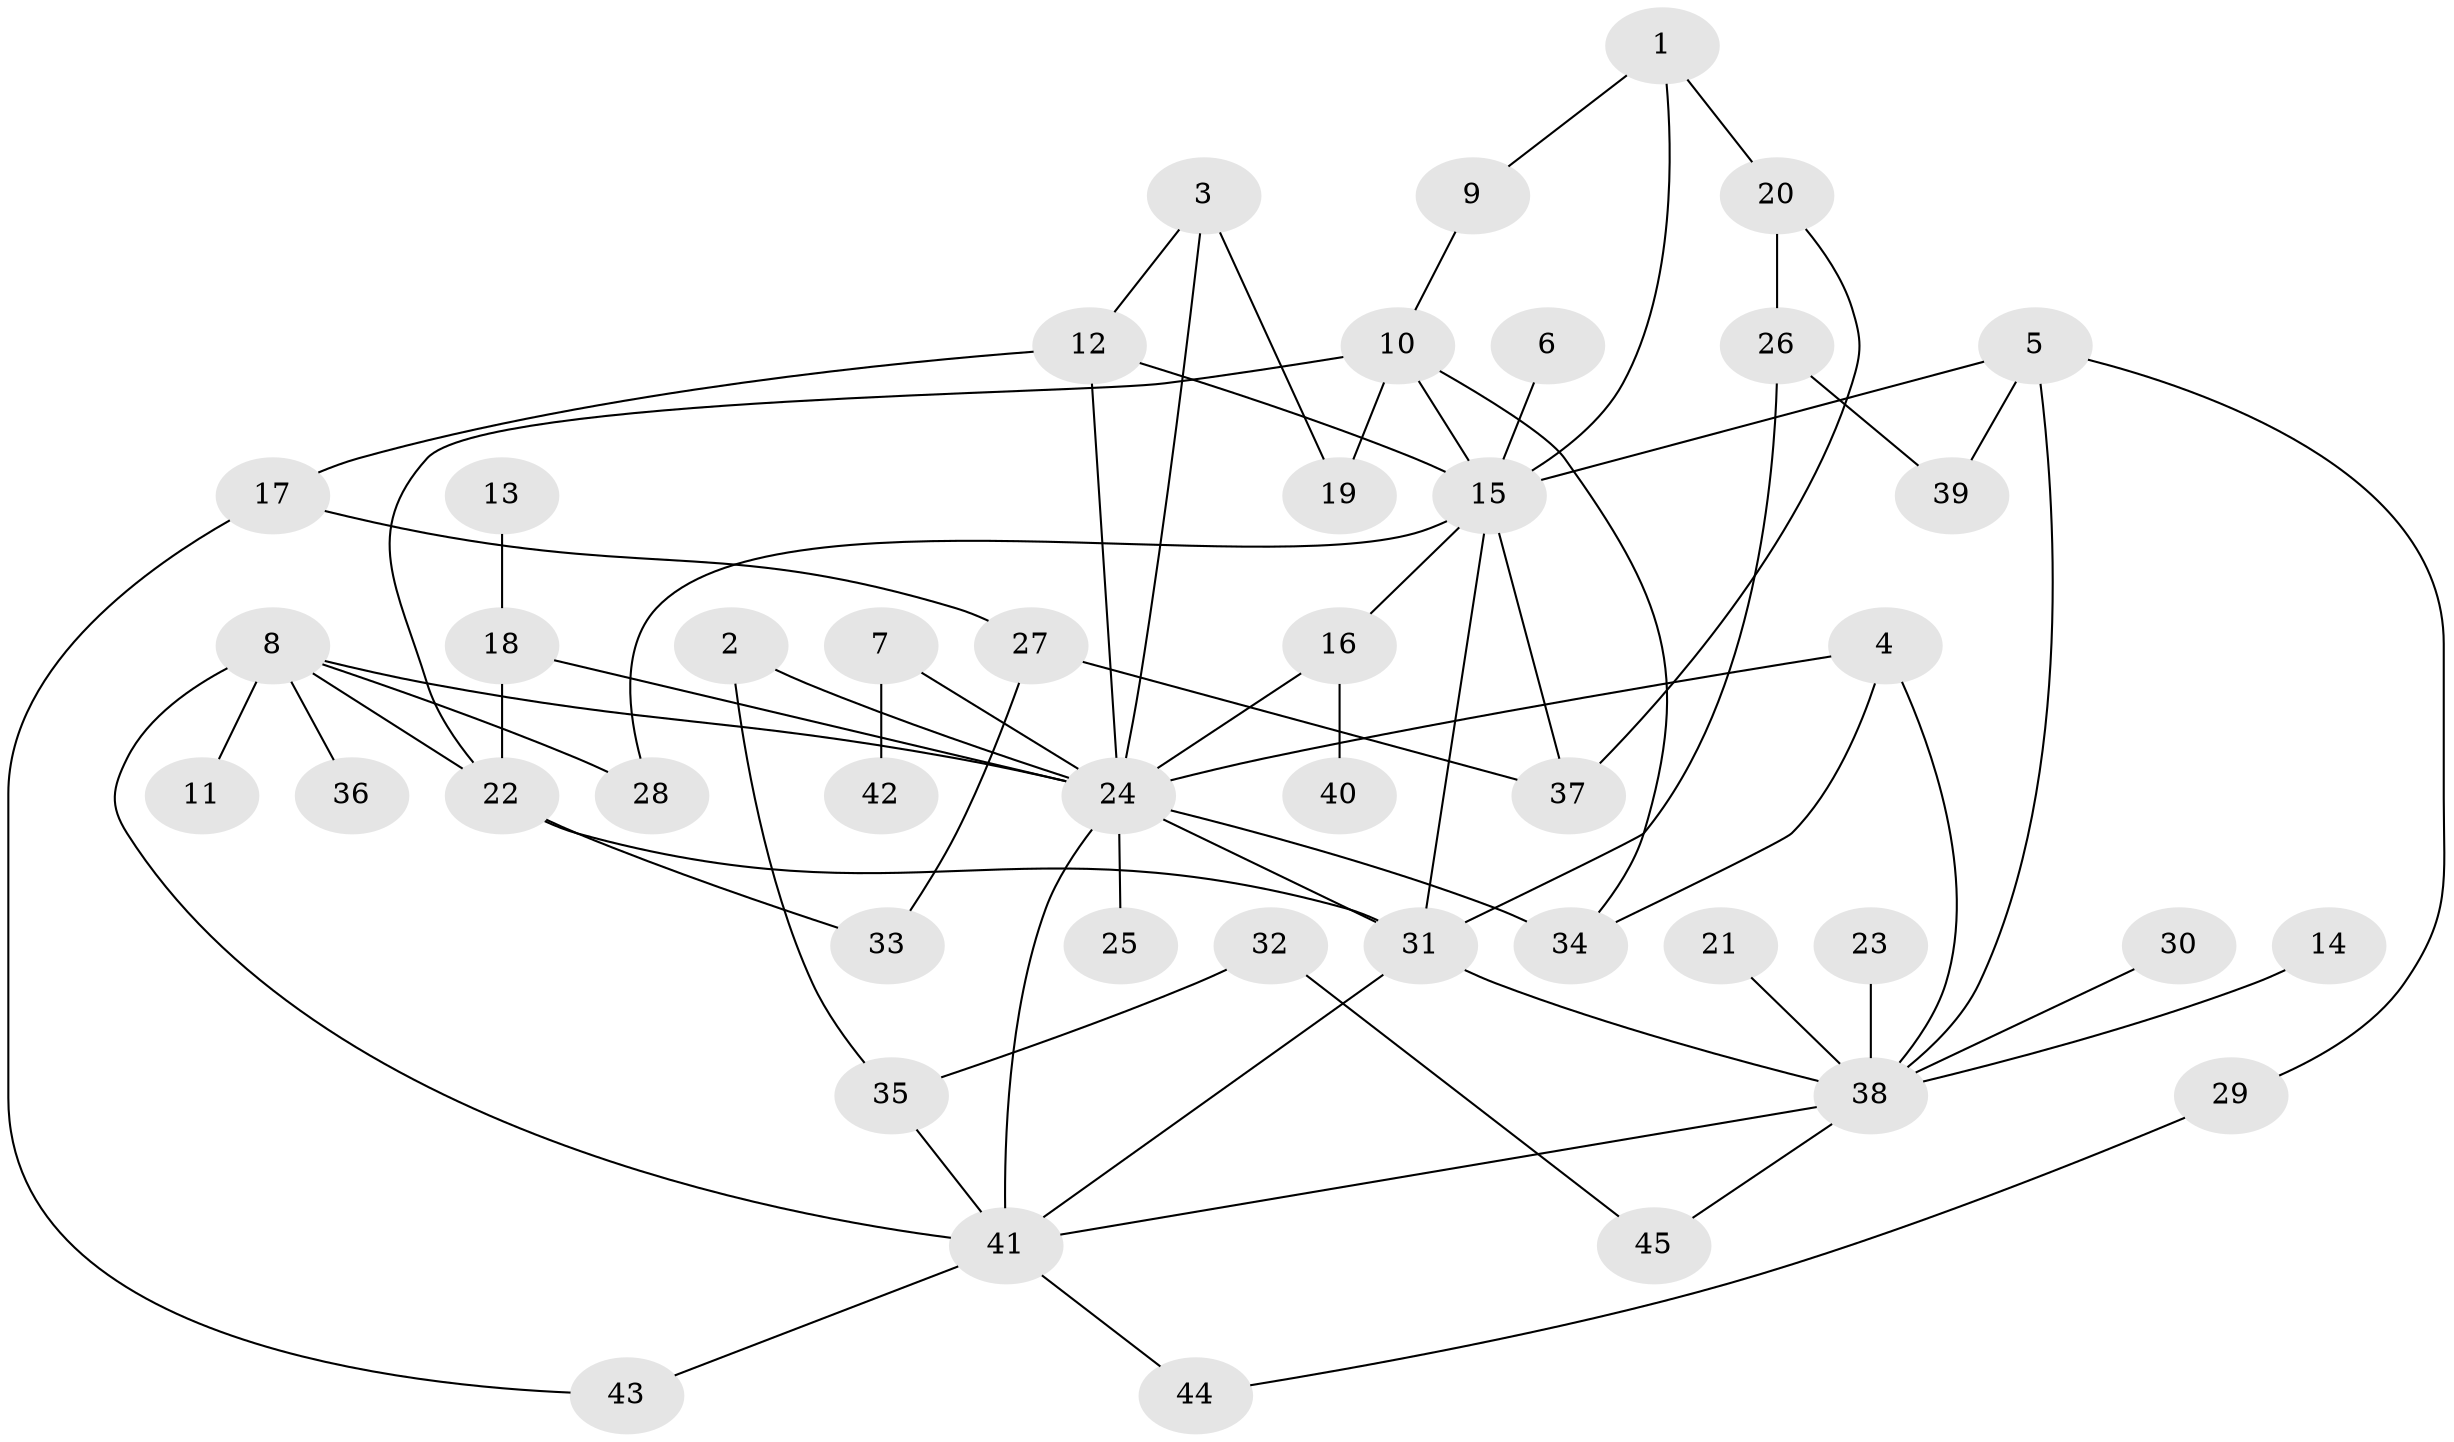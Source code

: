 // original degree distribution, {4: 0.06741573033707865, 15: 0.011235955056179775, 6: 0.033707865168539325, 12: 0.011235955056179775, 3: 0.16853932584269662, 1: 0.4157303370786517, 11: 0.02247191011235955, 2: 0.23595505617977527, 5: 0.011235955056179775, 9: 0.011235955056179775, 7: 0.011235955056179775}
// Generated by graph-tools (version 1.1) at 2025/01/03/09/25 03:01:47]
// undirected, 45 vertices, 69 edges
graph export_dot {
graph [start="1"]
  node [color=gray90,style=filled];
  1;
  2;
  3;
  4;
  5;
  6;
  7;
  8;
  9;
  10;
  11;
  12;
  13;
  14;
  15;
  16;
  17;
  18;
  19;
  20;
  21;
  22;
  23;
  24;
  25;
  26;
  27;
  28;
  29;
  30;
  31;
  32;
  33;
  34;
  35;
  36;
  37;
  38;
  39;
  40;
  41;
  42;
  43;
  44;
  45;
  1 -- 9 [weight=1.0];
  1 -- 15 [weight=1.0];
  1 -- 20 [weight=1.0];
  2 -- 24 [weight=2.0];
  2 -- 35 [weight=1.0];
  3 -- 12 [weight=1.0];
  3 -- 19 [weight=1.0];
  3 -- 24 [weight=1.0];
  4 -- 24 [weight=1.0];
  4 -- 34 [weight=1.0];
  4 -- 38 [weight=1.0];
  5 -- 15 [weight=1.0];
  5 -- 29 [weight=1.0];
  5 -- 38 [weight=1.0];
  5 -- 39 [weight=1.0];
  6 -- 15 [weight=1.0];
  7 -- 24 [weight=1.0];
  7 -- 42 [weight=1.0];
  8 -- 11 [weight=1.0];
  8 -- 22 [weight=1.0];
  8 -- 24 [weight=1.0];
  8 -- 28 [weight=1.0];
  8 -- 36 [weight=1.0];
  8 -- 41 [weight=1.0];
  9 -- 10 [weight=1.0];
  10 -- 15 [weight=1.0];
  10 -- 19 [weight=1.0];
  10 -- 22 [weight=1.0];
  10 -- 34 [weight=1.0];
  12 -- 15 [weight=1.0];
  12 -- 17 [weight=1.0];
  12 -- 24 [weight=1.0];
  13 -- 18 [weight=1.0];
  14 -- 38 [weight=1.0];
  15 -- 16 [weight=1.0];
  15 -- 28 [weight=1.0];
  15 -- 31 [weight=1.0];
  15 -- 37 [weight=1.0];
  16 -- 24 [weight=1.0];
  16 -- 40 [weight=1.0];
  17 -- 27 [weight=1.0];
  17 -- 43 [weight=1.0];
  18 -- 22 [weight=1.0];
  18 -- 24 [weight=2.0];
  20 -- 26 [weight=1.0];
  20 -- 37 [weight=1.0];
  21 -- 38 [weight=1.0];
  22 -- 31 [weight=1.0];
  22 -- 33 [weight=1.0];
  23 -- 38 [weight=1.0];
  24 -- 25 [weight=1.0];
  24 -- 31 [weight=1.0];
  24 -- 34 [weight=1.0];
  24 -- 41 [weight=1.0];
  26 -- 31 [weight=1.0];
  26 -- 39 [weight=1.0];
  27 -- 33 [weight=1.0];
  27 -- 37 [weight=1.0];
  29 -- 44 [weight=1.0];
  30 -- 38 [weight=1.0];
  31 -- 38 [weight=1.0];
  31 -- 41 [weight=1.0];
  32 -- 35 [weight=1.0];
  32 -- 45 [weight=1.0];
  35 -- 41 [weight=1.0];
  38 -- 41 [weight=1.0];
  38 -- 45 [weight=1.0];
  41 -- 43 [weight=1.0];
  41 -- 44 [weight=1.0];
}
